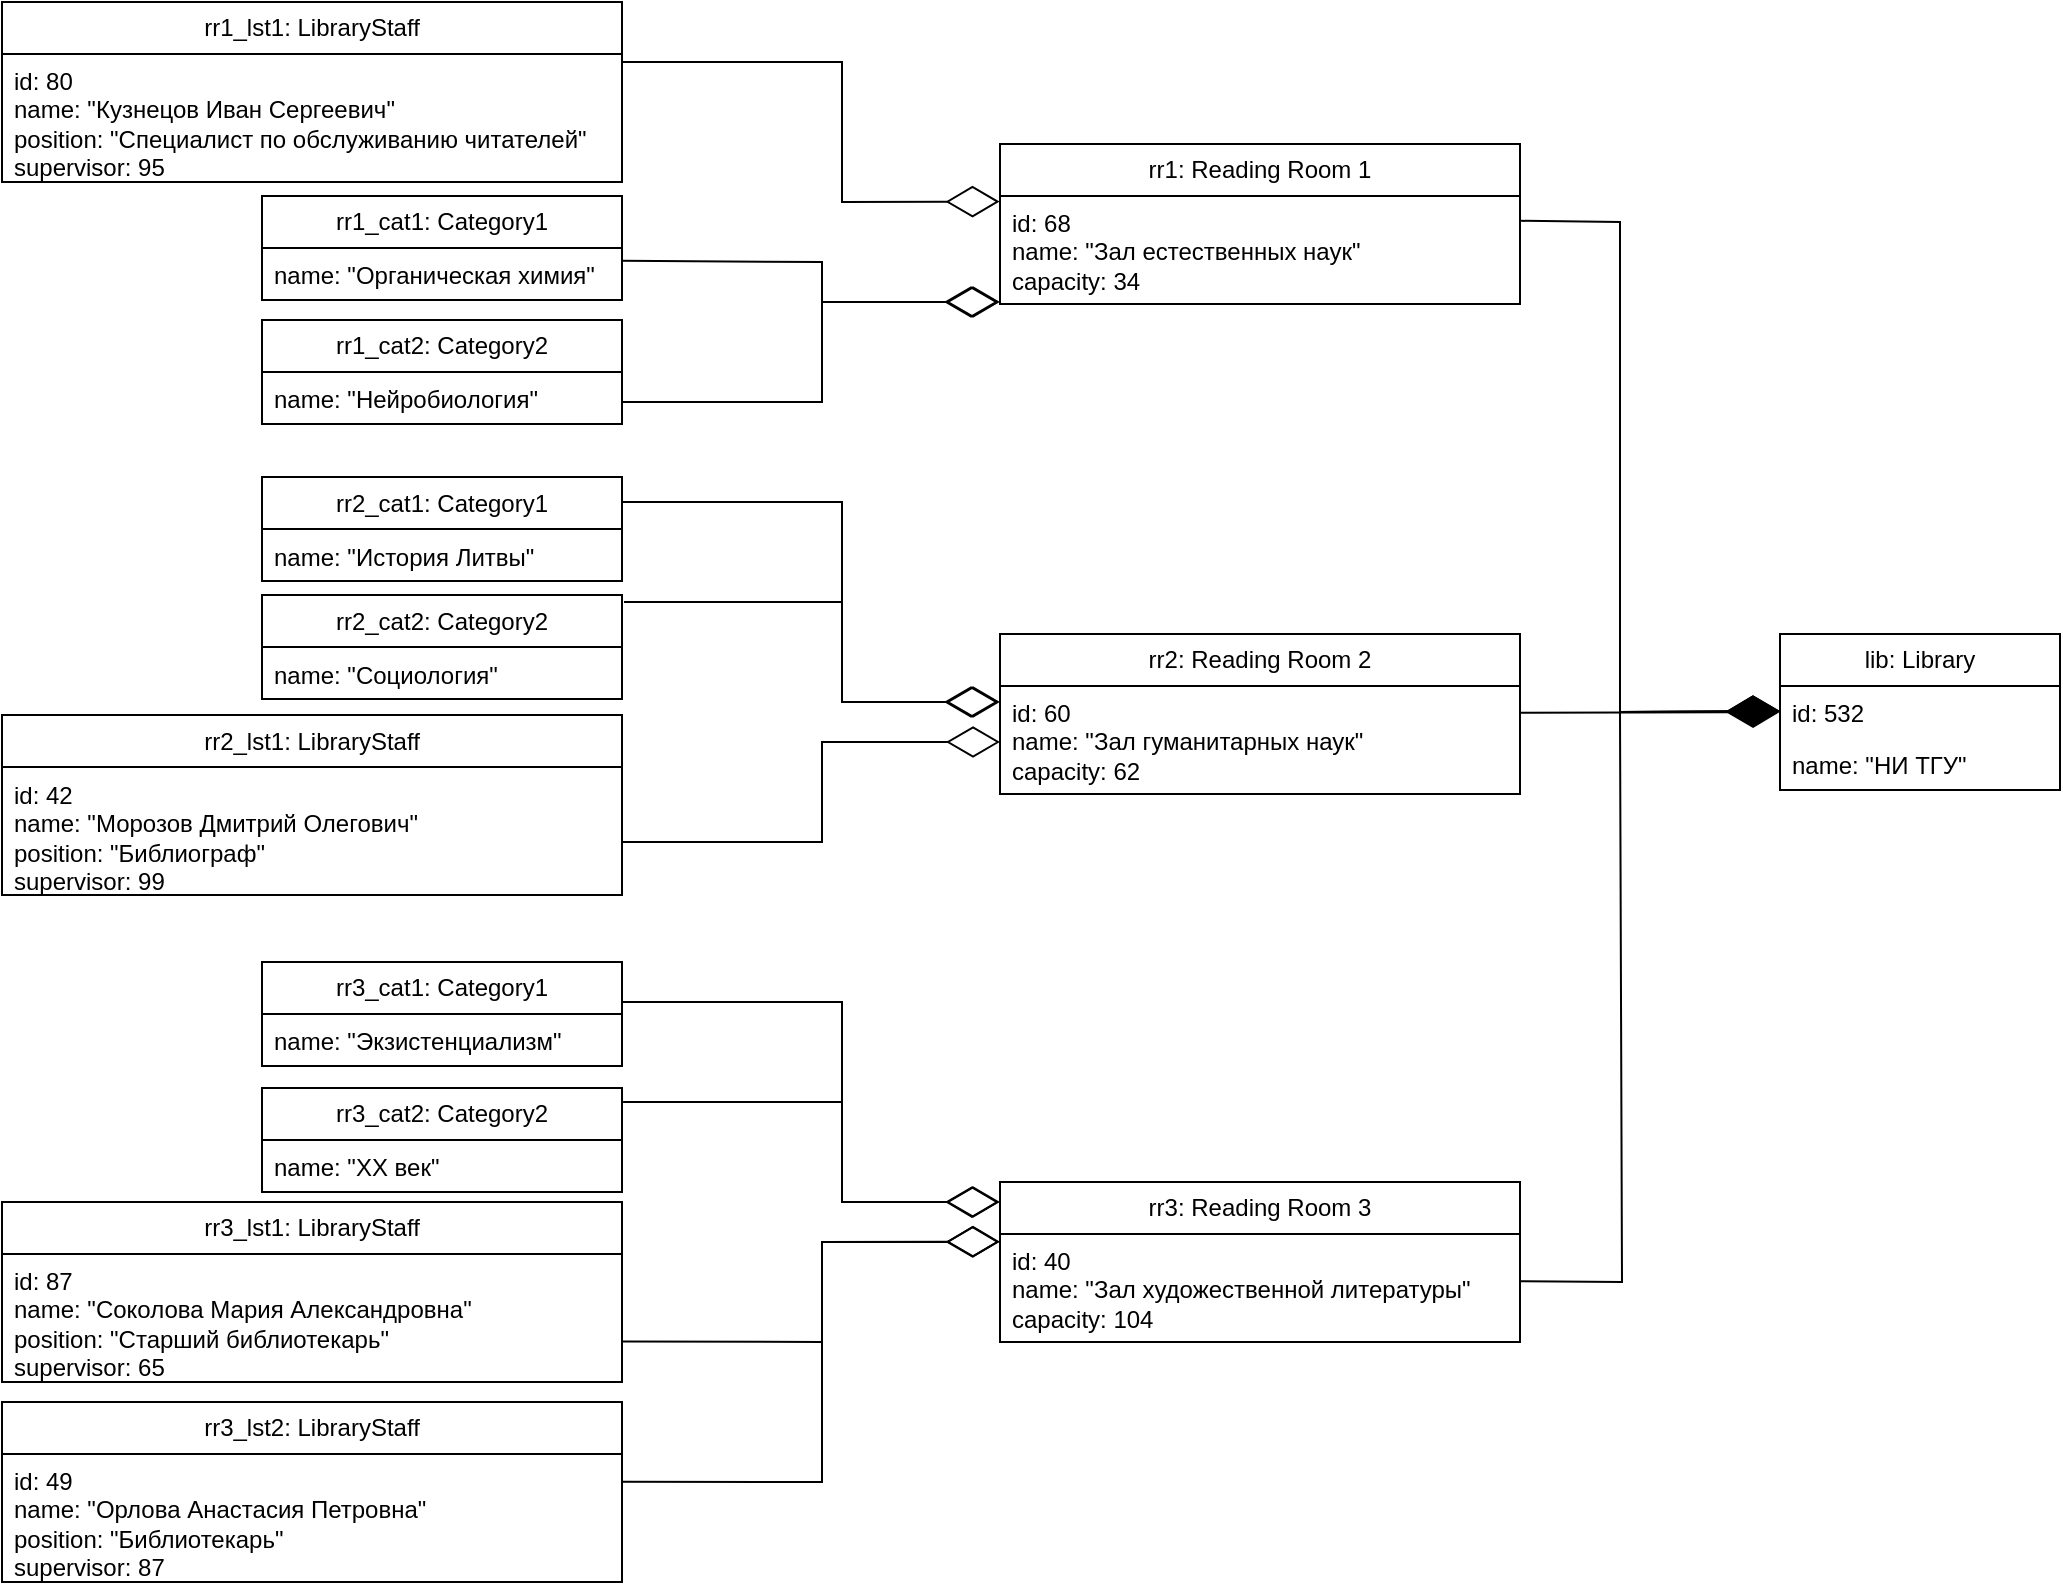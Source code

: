 <mxfile version="24.7.17">
  <diagram name="Страница — 1" id="KdCG0SkSpLmAyJHWHryo">
    <mxGraphModel dx="-1670" dy="1118" grid="1" gridSize="10" guides="1" tooltips="1" connect="1" arrows="1" fold="1" page="1" pageScale="1" pageWidth="1169" pageHeight="827" math="0" shadow="0">
      <root>
        <mxCell id="0" />
        <mxCell id="1" parent="0" />
        <mxCell id="j9VtVMgmQELDzO4jhdzW-6" value="lib: Library" style="swimlane;fontStyle=0;childLayout=stackLayout;horizontal=1;startSize=26;fillColor=none;horizontalStack=0;resizeParent=1;resizeParentMax=0;resizeLast=0;collapsible=1;marginBottom=0;whiteSpace=wrap;html=1;" parent="1" vertex="1">
          <mxGeometry x="4479" y="335" width="140" height="78" as="geometry" />
        </mxCell>
        <mxCell id="j9VtVMgmQELDzO4jhdzW-7" value="id: 532" style="text;strokeColor=none;fillColor=none;align=left;verticalAlign=top;spacingLeft=4;spacingRight=4;overflow=hidden;rotatable=0;points=[[0,0.5],[1,0.5]];portConstraint=eastwest;whiteSpace=wrap;html=1;" parent="j9VtVMgmQELDzO4jhdzW-6" vertex="1">
          <mxGeometry y="26" width="140" height="26" as="geometry" />
        </mxCell>
        <mxCell id="j9VtVMgmQELDzO4jhdzW-9" value="name: &quot;НИ ТГУ&quot;" style="text;strokeColor=none;fillColor=none;align=left;verticalAlign=top;spacingLeft=4;spacingRight=4;overflow=hidden;rotatable=0;points=[[0,0.5],[1,0.5]];portConstraint=eastwest;whiteSpace=wrap;html=1;" parent="j9VtVMgmQELDzO4jhdzW-6" vertex="1">
          <mxGeometry y="52" width="140" height="26" as="geometry" />
        </mxCell>
        <mxCell id="j9VtVMgmQELDzO4jhdzW-10" value="rr1: Reading Room 1" style="swimlane;fontStyle=0;childLayout=stackLayout;horizontal=1;startSize=26;fillColor=none;horizontalStack=0;resizeParent=1;resizeParentMax=0;resizeLast=0;collapsible=1;marginBottom=0;whiteSpace=wrap;html=1;" parent="1" vertex="1">
          <mxGeometry x="4089" y="90" width="260" height="80" as="geometry" />
        </mxCell>
        <mxCell id="j9VtVMgmQELDzO4jhdzW-11" value="&lt;div&gt;id:&amp;nbsp;&lt;span style=&quot;background-color: initial;&quot;&gt;68&lt;/span&gt;&lt;/div&gt;&lt;div&gt;name: &quot;Зал естественных наук&quot;&lt;/div&gt;capacity: 34" style="text;strokeColor=none;fillColor=none;align=left;verticalAlign=top;spacingLeft=4;spacingRight=4;overflow=hidden;rotatable=0;points=[[0,0.5],[1,0.5]];portConstraint=eastwest;whiteSpace=wrap;html=1;" parent="j9VtVMgmQELDzO4jhdzW-10" vertex="1">
          <mxGeometry y="26" width="260" height="54" as="geometry" />
        </mxCell>
        <mxCell id="j9VtVMgmQELDzO4jhdzW-14" value="rr2: Reading Room 2" style="swimlane;fontStyle=0;childLayout=stackLayout;horizontal=1;startSize=26;fillColor=none;horizontalStack=0;resizeParent=1;resizeParentMax=0;resizeLast=0;collapsible=1;marginBottom=0;whiteSpace=wrap;html=1;" parent="1" vertex="1">
          <mxGeometry x="4089" y="335" width="260" height="80" as="geometry" />
        </mxCell>
        <mxCell id="j9VtVMgmQELDzO4jhdzW-15" value="&lt;div&gt;id: 60&lt;/div&gt;&lt;div&gt;name: &quot;Зал гуманитарных наук&quot;&lt;/div&gt;capacity: 62" style="text;strokeColor=none;fillColor=none;align=left;verticalAlign=top;spacingLeft=4;spacingRight=4;overflow=hidden;rotatable=0;points=[[0,0.5],[1,0.5]];portConstraint=eastwest;whiteSpace=wrap;html=1;" parent="j9VtVMgmQELDzO4jhdzW-14" vertex="1">
          <mxGeometry y="26" width="260" height="54" as="geometry" />
        </mxCell>
        <mxCell id="j9VtVMgmQELDzO4jhdzW-17" value="rr3: Reading Room 3" style="swimlane;fontStyle=0;childLayout=stackLayout;horizontal=1;startSize=26;fillColor=none;horizontalStack=0;resizeParent=1;resizeParentMax=0;resizeLast=0;collapsible=1;marginBottom=0;whiteSpace=wrap;html=1;" parent="1" vertex="1">
          <mxGeometry x="4089" y="609" width="260" height="80" as="geometry" />
        </mxCell>
        <mxCell id="j9VtVMgmQELDzO4jhdzW-18" value="&lt;div&gt;id: 40&lt;/div&gt;&lt;div&gt;name: &quot;Зал художественной литературы&quot;&lt;/div&gt;capacity: 104" style="text;strokeColor=none;fillColor=none;align=left;verticalAlign=top;spacingLeft=4;spacingRight=4;overflow=hidden;rotatable=0;points=[[0,0.5],[1,0.5]];portConstraint=eastwest;whiteSpace=wrap;html=1;" parent="j9VtVMgmQELDzO4jhdzW-17" vertex="1">
          <mxGeometry y="26" width="260" height="54" as="geometry" />
        </mxCell>
        <mxCell id="j9VtVMgmQELDzO4jhdzW-20" value="rr1_cat1: Category1" style="swimlane;fontStyle=0;childLayout=stackLayout;horizontal=1;startSize=26;fillColor=none;horizontalStack=0;resizeParent=1;resizeParentMax=0;resizeLast=0;collapsible=1;marginBottom=0;whiteSpace=wrap;html=1;" parent="1" vertex="1">
          <mxGeometry x="3720" y="116" width="180" height="52" as="geometry" />
        </mxCell>
        <mxCell id="j9VtVMgmQELDzO4jhdzW-21" value="name: &quot;Органическая химия&quot;" style="text;strokeColor=none;fillColor=none;align=left;verticalAlign=top;spacingLeft=4;spacingRight=4;overflow=hidden;rotatable=0;points=[[0,0.5],[1,0.5]];portConstraint=eastwest;whiteSpace=wrap;html=1;" parent="j9VtVMgmQELDzO4jhdzW-20" vertex="1">
          <mxGeometry y="26" width="180" height="26" as="geometry" />
        </mxCell>
        <mxCell id="j9VtVMgmQELDzO4jhdzW-24" value="rr1_cat2: Category2" style="swimlane;fontStyle=0;childLayout=stackLayout;horizontal=1;startSize=26;fillColor=none;horizontalStack=0;resizeParent=1;resizeParentMax=0;resizeLast=0;collapsible=1;marginBottom=0;whiteSpace=wrap;html=1;" parent="1" vertex="1">
          <mxGeometry x="3720" y="178" width="180" height="52" as="geometry" />
        </mxCell>
        <mxCell id="j9VtVMgmQELDzO4jhdzW-25" value="name: &quot;Нейробиология&quot;" style="text;strokeColor=none;fillColor=none;align=left;verticalAlign=top;spacingLeft=4;spacingRight=4;overflow=hidden;rotatable=0;points=[[0,0.5],[1,0.5]];portConstraint=eastwest;whiteSpace=wrap;html=1;" parent="j9VtVMgmQELDzO4jhdzW-24" vertex="1">
          <mxGeometry y="26" width="180" height="26" as="geometry" />
        </mxCell>
        <mxCell id="j9VtVMgmQELDzO4jhdzW-27" value="rr2_cat1: Category1" style="swimlane;fontStyle=0;childLayout=stackLayout;horizontal=1;startSize=26;fillColor=none;horizontalStack=0;resizeParent=1;resizeParentMax=0;resizeLast=0;collapsible=1;marginBottom=0;whiteSpace=wrap;html=1;" parent="1" vertex="1">
          <mxGeometry x="3720" y="256.5" width="180" height="52" as="geometry" />
        </mxCell>
        <mxCell id="j9VtVMgmQELDzO4jhdzW-28" value="name: &quot;История Литвы&quot;" style="text;strokeColor=none;fillColor=none;align=left;verticalAlign=top;spacingLeft=4;spacingRight=4;overflow=hidden;rotatable=0;points=[[0,0.5],[1,0.5]];portConstraint=eastwest;whiteSpace=wrap;html=1;" parent="j9VtVMgmQELDzO4jhdzW-27" vertex="1">
          <mxGeometry y="26" width="180" height="26" as="geometry" />
        </mxCell>
        <mxCell id="j9VtVMgmQELDzO4jhdzW-29" value="rr2_cat2: Category2" style="swimlane;fontStyle=0;childLayout=stackLayout;horizontal=1;startSize=26;fillColor=none;horizontalStack=0;resizeParent=1;resizeParentMax=0;resizeLast=0;collapsible=1;marginBottom=0;whiteSpace=wrap;html=1;" parent="1" vertex="1">
          <mxGeometry x="3720" y="315.5" width="180" height="52" as="geometry" />
        </mxCell>
        <mxCell id="j9VtVMgmQELDzO4jhdzW-30" value="name: &quot;Социология&quot;" style="text;strokeColor=none;fillColor=none;align=left;verticalAlign=top;spacingLeft=4;spacingRight=4;overflow=hidden;rotatable=0;points=[[0,0.5],[1,0.5]];portConstraint=eastwest;whiteSpace=wrap;html=1;" parent="j9VtVMgmQELDzO4jhdzW-29" vertex="1">
          <mxGeometry y="26" width="180" height="26" as="geometry" />
        </mxCell>
        <mxCell id="j9VtVMgmQELDzO4jhdzW-31" value="rr3_cat1: Category1" style="swimlane;fontStyle=0;childLayout=stackLayout;horizontal=1;startSize=26;fillColor=none;horizontalStack=0;resizeParent=1;resizeParentMax=0;resizeLast=0;collapsible=1;marginBottom=0;whiteSpace=wrap;html=1;" parent="1" vertex="1">
          <mxGeometry x="3720" y="499" width="180" height="52" as="geometry" />
        </mxCell>
        <mxCell id="j9VtVMgmQELDzO4jhdzW-32" value="name: &quot;Экзистенциализм&quot;" style="text;strokeColor=none;fillColor=none;align=left;verticalAlign=top;spacingLeft=4;spacingRight=4;overflow=hidden;rotatable=0;points=[[0,0.5],[1,0.5]];portConstraint=eastwest;whiteSpace=wrap;html=1;" parent="j9VtVMgmQELDzO4jhdzW-31" vertex="1">
          <mxGeometry y="26" width="180" height="26" as="geometry" />
        </mxCell>
        <mxCell id="j9VtVMgmQELDzO4jhdzW-33" value="rr3_cat2: Category2" style="swimlane;fontStyle=0;childLayout=stackLayout;horizontal=1;startSize=26;fillColor=none;horizontalStack=0;resizeParent=1;resizeParentMax=0;resizeLast=0;collapsible=1;marginBottom=0;whiteSpace=wrap;html=1;" parent="1" vertex="1">
          <mxGeometry x="3720" y="562" width="180" height="52" as="geometry" />
        </mxCell>
        <mxCell id="j9VtVMgmQELDzO4jhdzW-34" value="name: &quot;XX век&quot;" style="text;strokeColor=none;fillColor=none;align=left;verticalAlign=top;spacingLeft=4;spacingRight=4;overflow=hidden;rotatable=0;points=[[0,0.5],[1,0.5]];portConstraint=eastwest;whiteSpace=wrap;html=1;" parent="j9VtVMgmQELDzO4jhdzW-33" vertex="1">
          <mxGeometry y="26" width="180" height="26" as="geometry" />
        </mxCell>
        <mxCell id="j9VtVMgmQELDzO4jhdzW-39" value="rr1_lst1: LibraryStaff" style="swimlane;fontStyle=0;childLayout=stackLayout;horizontal=1;startSize=26;fillColor=none;horizontalStack=0;resizeParent=1;resizeParentMax=0;resizeLast=0;collapsible=1;marginBottom=0;whiteSpace=wrap;html=1;" parent="1" vertex="1">
          <mxGeometry x="3590" y="19" width="310" height="90" as="geometry" />
        </mxCell>
        <mxCell id="j9VtVMgmQELDzO4jhdzW-40" value="&lt;div&gt;id:&amp;nbsp;&lt;span style=&quot;background-color: initial;&quot;&gt;80&lt;/span&gt;&lt;/div&gt;&lt;div&gt;name: &quot;&lt;span style=&quot;background-color: initial;&quot;&gt;Кузнецов&amp;nbsp;&lt;/span&gt;&lt;span style=&quot;background-color: initial;&quot;&gt;Иван Сергеевич&lt;/span&gt;&lt;span style=&quot;background-color: initial;&quot;&gt;&quot;&lt;/span&gt;&lt;/div&gt;&lt;div&gt;&lt;span style=&quot;background-color: initial;&quot;&gt;position: &quot;&lt;/span&gt;&lt;span style=&quot;background-color: initial;&quot;&gt;Специалист по обслуживанию читателей&quot;&lt;/span&gt;&lt;/div&gt;supervisor: 95" style="text;strokeColor=none;fillColor=none;align=left;verticalAlign=top;spacingLeft=4;spacingRight=4;overflow=hidden;rotatable=0;points=[[0,0.5],[1,0.5]];portConstraint=eastwest;whiteSpace=wrap;html=1;" parent="j9VtVMgmQELDzO4jhdzW-39" vertex="1">
          <mxGeometry y="26" width="310" height="64" as="geometry" />
        </mxCell>
        <mxCell id="j9VtVMgmQELDzO4jhdzW-43" value="rr2_lst1: LibraryStaff" style="swimlane;fontStyle=0;childLayout=stackLayout;horizontal=1;startSize=26;fillColor=none;horizontalStack=0;resizeParent=1;resizeParentMax=0;resizeLast=0;collapsible=1;marginBottom=0;whiteSpace=wrap;html=1;" parent="1" vertex="1">
          <mxGeometry x="3590" y="375.5" width="310" height="90" as="geometry" />
        </mxCell>
        <mxCell id="j9VtVMgmQELDzO4jhdzW-44" value="id: 42&lt;div&gt;name: &quot;Морозов Дмитрий Олегович&lt;span style=&quot;background-color: initial;&quot;&gt;&quot;&lt;/span&gt;&lt;div&gt;&lt;div&gt;&lt;div&gt;&lt;span style=&quot;background-color: initial;&quot;&gt;position: &quot;&lt;/span&gt;Библиограф&lt;span style=&quot;background-color: initial;&quot;&gt;&quot;&lt;/span&gt;&lt;/div&gt;supervisor:&amp;nbsp;&lt;span style=&quot;background-color: initial;&quot;&gt;99&lt;/span&gt;&lt;br&gt;&lt;/div&gt;&lt;/div&gt;&lt;/div&gt;" style="text;strokeColor=none;fillColor=none;align=left;verticalAlign=top;spacingLeft=4;spacingRight=4;overflow=hidden;rotatable=0;points=[[0,0.5],[1,0.5]];portConstraint=eastwest;whiteSpace=wrap;html=1;" parent="j9VtVMgmQELDzO4jhdzW-43" vertex="1">
          <mxGeometry y="26" width="310" height="64" as="geometry" />
        </mxCell>
        <mxCell id="j9VtVMgmQELDzO4jhdzW-45" value="rr3_lst1: LibraryStaff" style="swimlane;fontStyle=0;childLayout=stackLayout;horizontal=1;startSize=26;fillColor=none;horizontalStack=0;resizeParent=1;resizeParentMax=0;resizeLast=0;collapsible=1;marginBottom=0;whiteSpace=wrap;html=1;" parent="1" vertex="1">
          <mxGeometry x="3590" y="619" width="310" height="90" as="geometry" />
        </mxCell>
        <mxCell id="j9VtVMgmQELDzO4jhdzW-46" value="id: 87&lt;div&gt;name: &quot;&lt;span style=&quot;background-color: initial;&quot;&gt;Соколова&amp;nbsp;&lt;/span&gt;&lt;span style=&quot;background-color: initial;&quot;&gt;Мария Александровна&lt;/span&gt;&lt;span style=&quot;background-color: initial;&quot;&gt;&quot;&lt;/span&gt;&lt;div&gt;&lt;div&gt;&lt;div&gt;&lt;span style=&quot;background-color: initial;&quot;&gt;position: &quot;&lt;/span&gt;Старший библиотекарь&lt;span style=&quot;background-color: initial;&quot;&gt;&quot;&lt;/span&gt;&lt;/div&gt;supervisor:&amp;nbsp;&lt;span style=&quot;background-color: initial;&quot;&gt;65&lt;/span&gt;&lt;/div&gt;&lt;/div&gt;&lt;/div&gt;" style="text;strokeColor=none;fillColor=none;align=left;verticalAlign=top;spacingLeft=4;spacingRight=4;overflow=hidden;rotatable=0;points=[[0,0.5],[1,0.5]];portConstraint=eastwest;whiteSpace=wrap;html=1;" parent="j9VtVMgmQELDzO4jhdzW-45" vertex="1">
          <mxGeometry y="26" width="310" height="64" as="geometry" />
        </mxCell>
        <mxCell id="j9VtVMgmQELDzO4jhdzW-47" value="rr3_lst2: LibraryStaff" style="swimlane;fontStyle=0;childLayout=stackLayout;horizontal=1;startSize=26;fillColor=none;horizontalStack=0;resizeParent=1;resizeParentMax=0;resizeLast=0;collapsible=1;marginBottom=0;whiteSpace=wrap;html=1;" parent="1" vertex="1">
          <mxGeometry x="3590" y="719" width="310" height="90" as="geometry" />
        </mxCell>
        <mxCell id="j9VtVMgmQELDzO4jhdzW-48" value="id: 49&lt;div&gt;name: &quot;Орлова&amp;nbsp;Анастасия Петровна&lt;span style=&quot;background-color: initial;&quot;&gt;&quot;&lt;/span&gt;&lt;div&gt;&lt;div&gt;&lt;div&gt;&lt;span style=&quot;background-color: initial;&quot;&gt;position: &quot;&lt;/span&gt;Библиотекарь&lt;span style=&quot;background-color: initial;&quot;&gt;&quot;&lt;/span&gt;&lt;/div&gt;supervisor: 87&lt;/div&gt;&lt;/div&gt;&lt;/div&gt;" style="text;strokeColor=none;fillColor=none;align=left;verticalAlign=top;spacingLeft=4;spacingRight=4;overflow=hidden;rotatable=0;points=[[0,0.5],[1,0.5]];portConstraint=eastwest;whiteSpace=wrap;html=1;" parent="j9VtVMgmQELDzO4jhdzW-47" vertex="1">
          <mxGeometry y="26" width="310" height="64" as="geometry" />
        </mxCell>
        <mxCell id="j9VtVMgmQELDzO4jhdzW-56" value="" style="endArrow=diamondThin;endFill=0;endSize=24;html=1;rounded=0;exitX=1.003;exitY=0.134;exitDx=0;exitDy=0;entryX=-0.002;entryY=0.126;entryDx=0;entryDy=0;entryPerimeter=0;exitPerimeter=0;" parent="1" edge="1" target="j9VtVMgmQELDzO4jhdzW-17" source="j9VtVMgmQELDzO4jhdzW-33">
          <mxGeometry width="160" relative="1" as="geometry">
            <mxPoint x="3919" y="566" as="sourcePoint" />
            <mxPoint x="4088" y="616" as="targetPoint" />
            <Array as="points">
              <mxPoint x="4010" y="569" />
              <mxPoint x="4010" y="619" />
            </Array>
          </mxGeometry>
        </mxCell>
        <mxCell id="j9VtVMgmQELDzO4jhdzW-58" value="" style="endArrow=diamondThin;endFill=0;endSize=24;html=1;rounded=0;entryX=0;entryY=0.071;entryDx=0;entryDy=0;entryPerimeter=0;exitX=1.001;exitY=0.684;exitDx=0;exitDy=0;exitPerimeter=0;" parent="1" edge="1" target="j9VtVMgmQELDzO4jhdzW-18" source="j9VtVMgmQELDzO4jhdzW-46">
          <mxGeometry width="160" relative="1" as="geometry">
            <mxPoint x="3919" y="687" as="sourcePoint" />
            <mxPoint x="4089" y="636" as="targetPoint" />
            <Array as="points">
              <mxPoint x="4000" y="689" />
              <mxPoint x="4000" y="639" />
            </Array>
          </mxGeometry>
        </mxCell>
        <mxCell id="j9VtVMgmQELDzO4jhdzW-59" value="" style="endArrow=diamondThin;endFill=0;endSize=24;html=1;rounded=0;entryX=-0.001;entryY=0.073;entryDx=0;entryDy=0;entryPerimeter=0;exitX=1;exitY=0.216;exitDx=0;exitDy=0;exitPerimeter=0;" parent="1" edge="1" target="j9VtVMgmQELDzO4jhdzW-18" source="j9VtVMgmQELDzO4jhdzW-48">
          <mxGeometry width="160" relative="1" as="geometry">
            <mxPoint x="3919" y="759" as="sourcePoint" />
            <mxPoint x="4089" y="636" as="targetPoint" />
            <Array as="points">
              <mxPoint x="4000" y="759" />
              <mxPoint x="4000" y="639" />
            </Array>
          </mxGeometry>
        </mxCell>
        <mxCell id="j9VtVMgmQELDzO4jhdzW-63" value="" style="endArrow=diamondThin;endFill=1;endSize=24;html=1;rounded=0;exitX=1.001;exitY=0.247;exitDx=0;exitDy=0;entryX=0;entryY=0.5;entryDx=0;entryDy=0;exitPerimeter=0;" parent="1" source="j9VtVMgmQELDzO4jhdzW-15" target="j9VtVMgmQELDzO4jhdzW-7" edge="1">
          <mxGeometry width="160" relative="1" as="geometry">
            <mxPoint x="4309" y="329" as="sourcePoint" />
            <mxPoint x="4469" y="329" as="targetPoint" />
          </mxGeometry>
        </mxCell>
        <mxCell id="j9VtVMgmQELDzO4jhdzW-64" value="" style="endArrow=diamondThin;endFill=1;endSize=24;html=1;rounded=0;exitX=1.002;exitY=0.23;exitDx=0;exitDy=0;entryX=0;entryY=0.5;entryDx=0;entryDy=0;exitPerimeter=0;" parent="1" source="j9VtVMgmQELDzO4jhdzW-11" edge="1">
          <mxGeometry width="160" relative="1" as="geometry">
            <mxPoint x="4349" y="373.5" as="sourcePoint" />
            <mxPoint x="4479" y="373.5" as="targetPoint" />
            <Array as="points">
              <mxPoint x="4399" y="129" />
              <mxPoint x="4399" y="374" />
            </Array>
          </mxGeometry>
        </mxCell>
        <mxCell id="j9VtVMgmQELDzO4jhdzW-65" value="" style="endArrow=diamondThin;endFill=1;endSize=24;html=1;rounded=0;exitX=1;exitY=0.437;exitDx=0;exitDy=0;entryX=0;entryY=0.5;entryDx=0;entryDy=0;exitPerimeter=0;" parent="1" source="j9VtVMgmQELDzO4jhdzW-18" edge="1">
          <mxGeometry width="160" relative="1" as="geometry">
            <mxPoint x="4349" y="679.07" as="sourcePoint" />
            <mxPoint x="4479" y="373.5" as="targetPoint" />
            <Array as="points">
              <mxPoint x="4400" y="659" />
              <mxPoint x="4399" y="374" />
            </Array>
          </mxGeometry>
        </mxCell>
        <mxCell id="VEdahmJa0JtOmmm3_pTp-1" value="" style="endArrow=diamondThin;endFill=0;endSize=24;html=1;rounded=0;entryX=-0.003;entryY=0.121;entryDx=0;entryDy=0;entryPerimeter=0;" edge="1" parent="1">
          <mxGeometry width="160" relative="1" as="geometry">
            <mxPoint x="3900" y="519" as="sourcePoint" />
            <mxPoint x="4089" y="619" as="targetPoint" />
            <Array as="points">
              <mxPoint x="4010" y="519" />
              <mxPoint x="4010" y="619" />
            </Array>
          </mxGeometry>
        </mxCell>
        <mxCell id="VEdahmJa0JtOmmm3_pTp-2" value="" style="endArrow=diamondThin;endFill=0;endSize=24;html=1;rounded=0;exitX=1.003;exitY=0.134;exitDx=0;exitDy=0;entryX=-0.002;entryY=0.126;entryDx=0;entryDy=0;entryPerimeter=0;exitPerimeter=0;" edge="1" parent="1">
          <mxGeometry width="160" relative="1" as="geometry">
            <mxPoint x="3901" y="319" as="sourcePoint" />
            <mxPoint x="4088" y="369" as="targetPoint" />
            <Array as="points">
              <mxPoint x="4010" y="319" />
              <mxPoint x="4010" y="369" />
            </Array>
          </mxGeometry>
        </mxCell>
        <mxCell id="VEdahmJa0JtOmmm3_pTp-3" value="" style="endArrow=diamondThin;endFill=0;endSize=24;html=1;rounded=0;entryX=0;entryY=0.071;entryDx=0;entryDy=0;entryPerimeter=0;exitX=1.001;exitY=0.684;exitDx=0;exitDy=0;exitPerimeter=0;" edge="1" parent="1">
          <mxGeometry width="160" relative="1" as="geometry">
            <mxPoint x="3900" y="439" as="sourcePoint" />
            <mxPoint x="4089" y="389" as="targetPoint" />
            <Array as="points">
              <mxPoint x="4000" y="439" />
              <mxPoint x="4000" y="389" />
            </Array>
          </mxGeometry>
        </mxCell>
        <mxCell id="VEdahmJa0JtOmmm3_pTp-4" value="" style="endArrow=diamondThin;endFill=0;endSize=24;html=1;rounded=0;entryX=-0.003;entryY=0.121;entryDx=0;entryDy=0;entryPerimeter=0;" edge="1" parent="1">
          <mxGeometry width="160" relative="1" as="geometry">
            <mxPoint x="3900" y="269" as="sourcePoint" />
            <mxPoint x="4089" y="369" as="targetPoint" />
            <Array as="points">
              <mxPoint x="4010" y="269" />
              <mxPoint x="4010" y="369" />
            </Array>
          </mxGeometry>
        </mxCell>
        <mxCell id="VEdahmJa0JtOmmm3_pTp-5" value="" style="endArrow=diamondThin;endFill=0;endSize=24;html=1;rounded=0;exitX=0.998;exitY=0.247;exitDx=0;exitDy=0;exitPerimeter=0;" edge="1" parent="1" source="j9VtVMgmQELDzO4jhdzW-21">
          <mxGeometry width="160" relative="1" as="geometry">
            <mxPoint x="3901" y="99" as="sourcePoint" />
            <mxPoint x="4088" y="169" as="targetPoint" />
            <Array as="points">
              <mxPoint x="4000" y="149" />
              <mxPoint x="4000" y="169" />
            </Array>
          </mxGeometry>
        </mxCell>
        <mxCell id="VEdahmJa0JtOmmm3_pTp-6" value="" style="endArrow=diamondThin;endFill=0;endSize=24;html=1;rounded=0;entryX=0;entryY=0.071;entryDx=0;entryDy=0;entryPerimeter=0;exitX=1.001;exitY=0.684;exitDx=0;exitDy=0;exitPerimeter=0;" edge="1" parent="1">
          <mxGeometry width="160" relative="1" as="geometry">
            <mxPoint x="3900" y="219" as="sourcePoint" />
            <mxPoint x="4089" y="169" as="targetPoint" />
            <Array as="points">
              <mxPoint x="4000" y="219" />
              <mxPoint x="4000" y="169" />
            </Array>
          </mxGeometry>
        </mxCell>
        <mxCell id="VEdahmJa0JtOmmm3_pTp-7" value="" style="endArrow=diamondThin;endFill=0;endSize=24;html=1;rounded=0;entryX=-0.001;entryY=0.052;entryDx=0;entryDy=0;entryPerimeter=0;" edge="1" parent="1" target="j9VtVMgmQELDzO4jhdzW-11">
          <mxGeometry width="160" relative="1" as="geometry">
            <mxPoint x="3900" y="49" as="sourcePoint" />
            <mxPoint x="4089" y="149" as="targetPoint" />
            <Array as="points">
              <mxPoint x="4010" y="49" />
              <mxPoint x="4010" y="119" />
            </Array>
          </mxGeometry>
        </mxCell>
      </root>
    </mxGraphModel>
  </diagram>
</mxfile>

